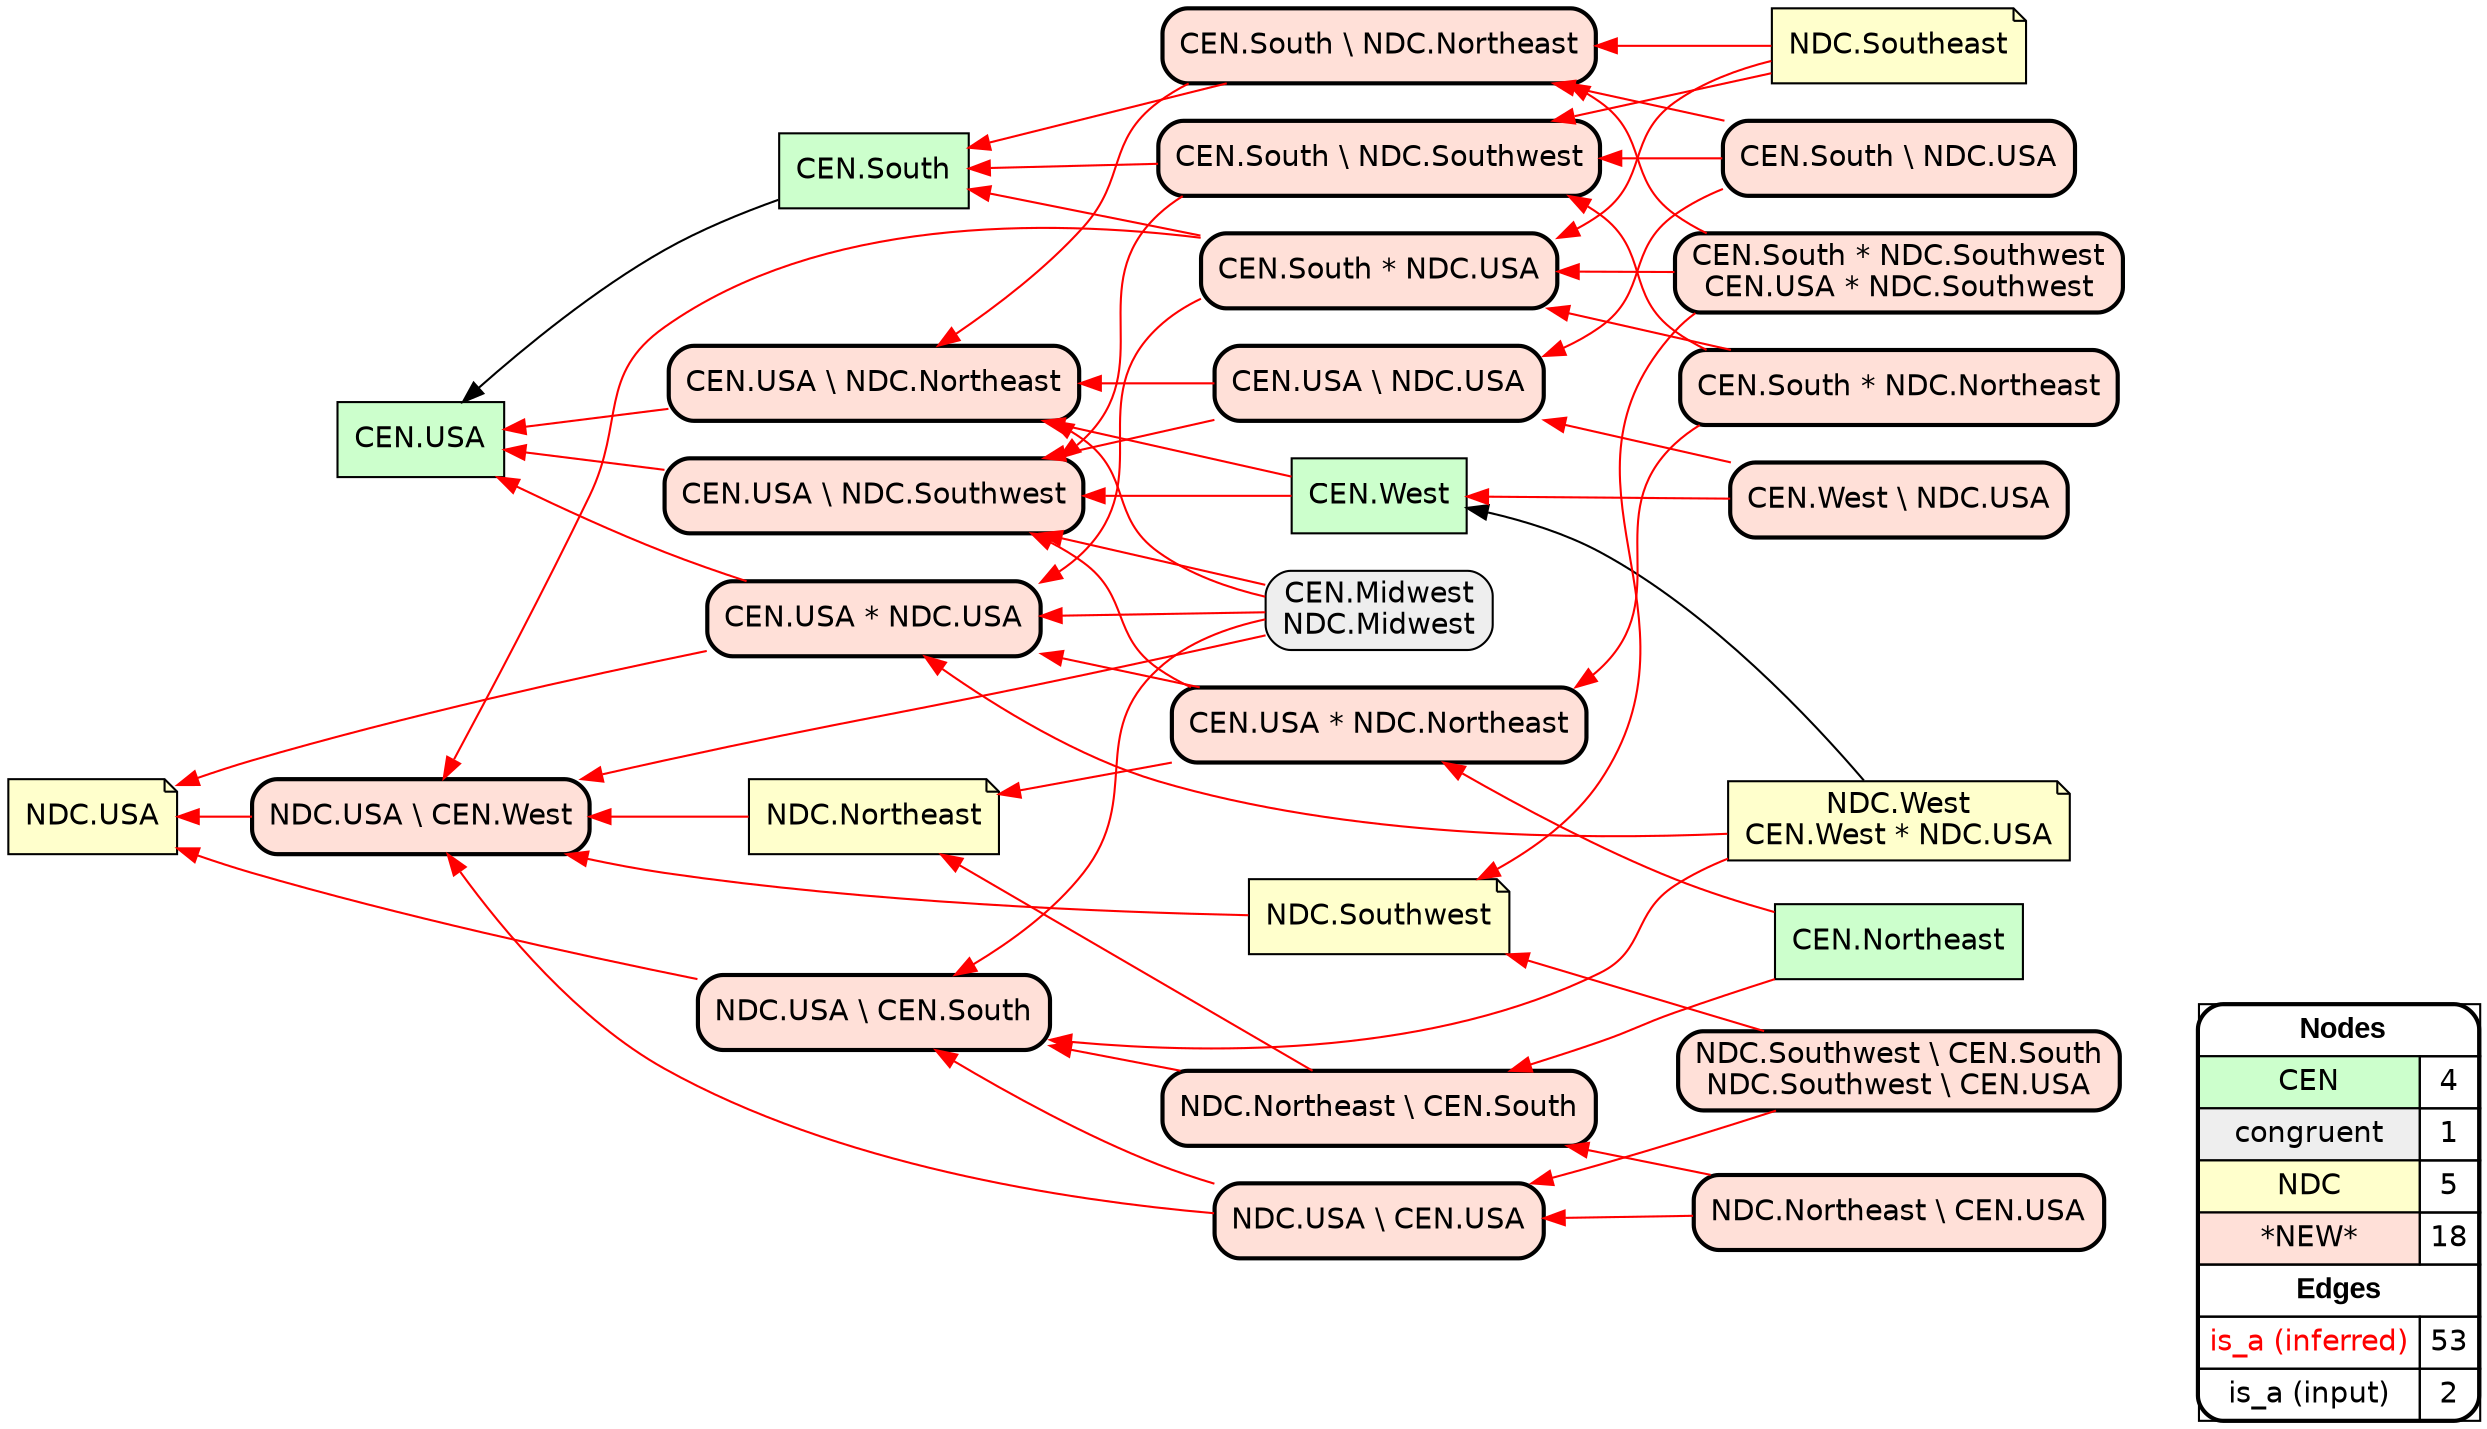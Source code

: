 digraph{
rankdir=RL
node[shape=box style=filled fillcolor="#CCFFCC" fontname="helvetica"] 
"CEN.USA"
"CEN.West"
"CEN.Northeast"
"CEN.South"
node[shape=box style="filled,rounded" fillcolor="#EEEEEE" fontname="helvetica"] 
"CEN.Midwest\nNDC.Midwest"
node[shape=note style=filled fillcolor="#FFFFCC" fontname="helvetica"] 
"NDC.West\nCEN.West * NDC.USA"
"NDC.USA"
"NDC.Southeast"
"NDC.Southwest"
"NDC.Northeast"
node[shape=box style="filled,rounded,bold" fillcolor="#FFE0D8" fontname="helvetica"] 
"NDC.USA \\ CEN.South"
"NDC.USA \\ CEN.West"
"CEN.South \\ NDC.Southwest"
"CEN.South \\ NDC.Northeast"
"CEN.South * NDC.Southwest\nCEN.USA * NDC.Southwest"
"CEN.USA \\ NDC.USA"
"CEN.South \\ NDC.USA"
"CEN.USA \\ NDC.Southwest"
"CEN.USA \\ NDC.Northeast"
"CEN.USA * NDC.USA"
"NDC.Northeast \\ CEN.South"
"CEN.South * NDC.USA"
"CEN.USA * NDC.Northeast"
"NDC.USA \\ CEN.USA"
"CEN.South * NDC.Northeast"
"NDC.Northeast \\ CEN.USA"
"CEN.West \\ NDC.USA"
"NDC.Southwest \\ CEN.South\nNDC.Southwest \\ CEN.USA"
edge[arrowhead=normal style=dotted color="#000000" constraint=true penwidth=1]
edge[arrowhead=normal style=solid color="#FF0000" constraint=true penwidth=1]
"CEN.South \\ NDC.Southwest" -> "CEN.USA \\ NDC.Southwest"
"CEN.USA * NDC.Northeast" -> "NDC.Northeast"
"NDC.Northeast \\ CEN.USA" -> "NDC.Northeast \\ CEN.South"
"NDC.West\nCEN.West * NDC.USA" -> "NDC.USA \\ CEN.South"
"CEN.South * NDC.Northeast" -> "CEN.USA * NDC.Northeast"
"CEN.USA * NDC.USA" -> "NDC.USA"
"CEN.Northeast" -> "CEN.USA * NDC.Northeast"
"CEN.Midwest\nNDC.Midwest" -> "CEN.USA \\ NDC.Southwest"
"CEN.South * NDC.USA" -> "CEN.USA * NDC.USA"
"NDC.Southwest \\ CEN.South\nNDC.Southwest \\ CEN.USA" -> "NDC.USA \\ CEN.USA"
"CEN.West" -> "CEN.USA \\ NDC.Northeast"
"CEN.West" -> "CEN.USA \\ NDC.Southwest"
"NDC.Southeast" -> "CEN.South * NDC.USA"
"CEN.South * NDC.Northeast" -> "CEN.South * NDC.USA"
"CEN.USA \\ NDC.Southwest" -> "CEN.USA"
"NDC.Northeast \\ CEN.South" -> "NDC.Northeast"
"CEN.USA * NDC.USA" -> "CEN.USA"
"CEN.South * NDC.Southwest\nCEN.USA * NDC.Southwest" -> "NDC.Southwest"
"CEN.West \\ NDC.USA" -> "CEN.West"
"CEN.Midwest\nNDC.Midwest" -> "CEN.USA * NDC.USA"
"NDC.Southeast" -> "CEN.South \\ NDC.Northeast"
"CEN.USA * NDC.Northeast" -> "CEN.USA \\ NDC.Southwest"
"CEN.South \\ NDC.USA" -> "CEN.South \\ NDC.Southwest"
"CEN.USA \\ NDC.USA" -> "CEN.USA \\ NDC.Southwest"
"CEN.South \\ NDC.USA" -> "CEN.USA \\ NDC.USA"
"NDC.USA \\ CEN.USA" -> "NDC.USA \\ CEN.South"
"NDC.Northeast \\ CEN.USA" -> "NDC.USA \\ CEN.USA"
"CEN.South * NDC.USA" -> "NDC.USA \\ CEN.West"
"CEN.USA * NDC.Northeast" -> "CEN.USA * NDC.USA"
"NDC.Southwest \\ CEN.South\nNDC.Southwest \\ CEN.USA" -> "NDC.Southwest"
"CEN.South \\ NDC.Northeast" -> "CEN.South"
"NDC.Southeast" -> "CEN.South \\ NDC.Southwest"
"CEN.West \\ NDC.USA" -> "CEN.USA \\ NDC.USA"
"CEN.South * NDC.Southwest\nCEN.USA * NDC.Southwest" -> "CEN.South * NDC.USA"
"CEN.Midwest\nNDC.Midwest" -> "NDC.USA \\ CEN.South"
"CEN.USA \\ NDC.USA" -> "CEN.USA \\ NDC.Northeast"
"NDC.USA \\ CEN.USA" -> "NDC.USA \\ CEN.West"
"NDC.USA \\ CEN.South" -> "NDC.USA"
"CEN.South * NDC.USA" -> "CEN.South"
"NDC.Southwest" -> "NDC.USA \\ CEN.West"
"CEN.South \\ NDC.Southwest" -> "CEN.South"
"CEN.South \\ NDC.USA" -> "CEN.South \\ NDC.Northeast"
"NDC.USA \\ CEN.West" -> "NDC.USA"
"CEN.Midwest\nNDC.Midwest" -> "CEN.USA \\ NDC.Northeast"
"CEN.USA \\ NDC.Northeast" -> "CEN.USA"
"NDC.West\nCEN.West * NDC.USA" -> "CEN.USA * NDC.USA"
"CEN.South \\ NDC.Northeast" -> "CEN.USA \\ NDC.Northeast"
"CEN.Northeast" -> "NDC.Northeast \\ CEN.South"
"NDC.Northeast" -> "NDC.USA \\ CEN.West"
"CEN.South * NDC.Northeast" -> "CEN.South \\ NDC.Southwest"
"NDC.Northeast \\ CEN.South" -> "NDC.USA \\ CEN.South"
"CEN.Midwest\nNDC.Midwest" -> "NDC.USA \\ CEN.West"
"CEN.South * NDC.Southwest\nCEN.USA * NDC.Southwest" -> "CEN.South \\ NDC.Northeast"
edge[arrowhead=normal style=solid color="#000000" constraint=true penwidth=1]
"NDC.West\nCEN.West * NDC.USA" -> "CEN.West"
"CEN.South" -> "CEN.USA"
node[shape=box] 
{rank=source Legend [fillcolor= white margin=0 label=< 
 <TABLE BORDER="0" CELLBORDER="1" CELLSPACING="0" CELLPADDING="4"> 
<TR> <TD COLSPAN="2"><font face="Arial Black"> Nodes</font></TD> </TR> 
<TR> 
 <TD bgcolor="#CCFFCC" fontname="helvetica">CEN</TD> 
 <TD>4</TD> 
 </TR> 
<TR> 
 <TD bgcolor="#EEEEEE" fontname="helvetica">congruent</TD> 
 <TD>1</TD> 
 </TR> 
<TR> 
 <TD bgcolor="#FFFFCC" fontname="helvetica">NDC</TD> 
 <TD>5</TD> 
 </TR> 
<TR> 
 <TD bgcolor="#FFE0D8" fontname="helvetica">*NEW*</TD> 
 <TD>18</TD> 
 </TR> 
<TR> <TD COLSPAN="2"><font face = "Arial Black"> Edges </font></TD> </TR> 
<TR> 
 <TD><font color ="#FF0000">is_a (inferred)</font></TD><TD>53</TD>
</TR>
<TR> 
 <TD><font color ="#000000">is_a (input)</font></TD><TD>2</TD>
</TR>
</TABLE> 
 >] } 
}